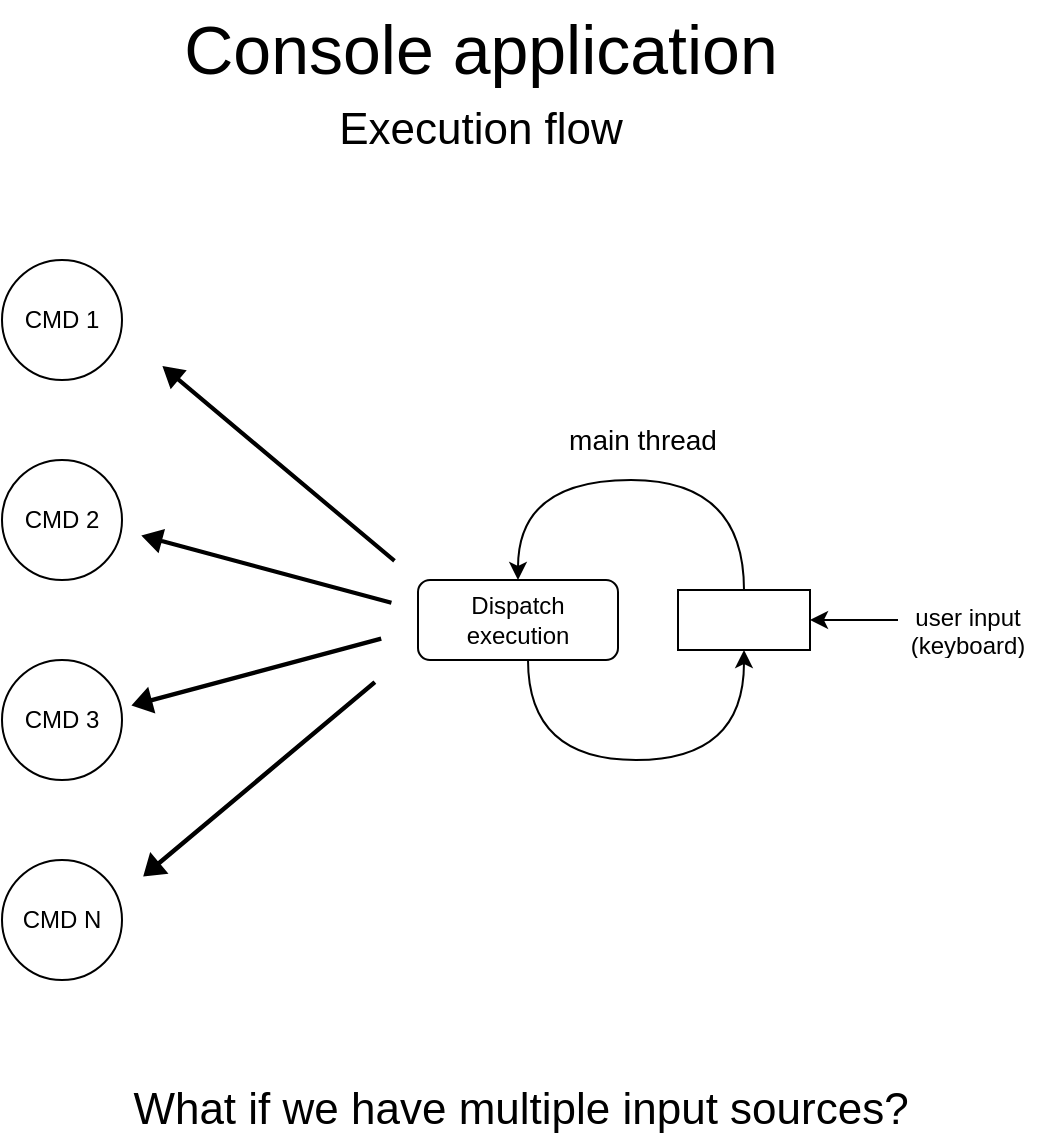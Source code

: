<mxfile version="15.4.0" type="device" pages="5"><diagram id="HijMBXe2SEDGCOGJBsxt" name="Page-1"><mxGraphModel dx="1131" dy="698" grid="1" gridSize="10" guides="1" tooltips="1" connect="1" arrows="1" fold="1" page="1" pageScale="1" pageWidth="827" pageHeight="1169" math="0" shadow="0"><root><mxCell id="0"/><mxCell id="1" parent="0"/><mxCell id="WlJqgIw52gGzORoSXzGC-9" value="Console application" style="text;html=1;align=center;verticalAlign=middle;resizable=0;points=[];autosize=1;strokeColor=none;fillColor=none;fontSize=34;" parent="1" vertex="1"><mxGeometry x="259" y="30" width="310" height="50" as="geometry"/></mxCell><mxCell id="WlJqgIw52gGzORoSXzGC-24" value="" style="group" parent="1" vertex="1" connectable="0"><mxGeometry x="175" y="160" width="518" height="360" as="geometry"/></mxCell><mxCell id="WlJqgIw52gGzORoSXzGC-1" value="" style="rounded=0;whiteSpace=wrap;html=1;" parent="WlJqgIw52gGzORoSXzGC-24" vertex="1"><mxGeometry x="338" y="165" width="66" height="30" as="geometry"/></mxCell><mxCell id="WlJqgIw52gGzORoSXzGC-3" value="" style="edgeStyle=orthogonalEdgeStyle;rounded=0;orthogonalLoop=1;jettySize=auto;html=1;" parent="WlJqgIw52gGzORoSXzGC-24" source="WlJqgIw52gGzORoSXzGC-2" target="WlJqgIw52gGzORoSXzGC-1" edge="1"><mxGeometry relative="1" as="geometry"/></mxCell><mxCell id="WlJqgIw52gGzORoSXzGC-2" value="user input&#10;(keyboard)" style="text;strokeColor=none;fillColor=none;align=center;verticalAlign=top;spacingLeft=4;spacingRight=4;overflow=hidden;points=[[0,0.5],[1,0.5]];portConstraint=eastwest;rotatable=0;" parent="WlJqgIw52gGzORoSXzGC-24" vertex="1"><mxGeometry x="448" y="165" width="70" height="30" as="geometry"/></mxCell><mxCell id="WlJqgIw52gGzORoSXzGC-5" value="CMD 1" style="ellipse;whiteSpace=wrap;html=1;aspect=fixed;" parent="WlJqgIw52gGzORoSXzGC-24" vertex="1"><mxGeometry width="60" height="60" as="geometry"/></mxCell><mxCell id="WlJqgIw52gGzORoSXzGC-6" value="CMD 2" style="ellipse;whiteSpace=wrap;html=1;aspect=fixed;" parent="WlJqgIw52gGzORoSXzGC-24" vertex="1"><mxGeometry y="100" width="60" height="60" as="geometry"/></mxCell><mxCell id="WlJqgIw52gGzORoSXzGC-7" value="CMD 3" style="ellipse;whiteSpace=wrap;html=1;aspect=fixed;" parent="WlJqgIw52gGzORoSXzGC-24" vertex="1"><mxGeometry y="200" width="60" height="60" as="geometry"/></mxCell><mxCell id="WlJqgIw52gGzORoSXzGC-8" value="CMD N" style="ellipse;whiteSpace=wrap;html=1;aspect=fixed;" parent="WlJqgIw52gGzORoSXzGC-24" vertex="1"><mxGeometry y="300" width="60" height="60" as="geometry"/></mxCell><mxCell id="WlJqgIw52gGzORoSXzGC-11" value="Dispatch&lt;br&gt;execution" style="rounded=1;whiteSpace=wrap;html=1;fontSize=12;align=center;" parent="WlJqgIw52gGzORoSXzGC-24" vertex="1"><mxGeometry x="208" y="160" width="100" height="40" as="geometry"/></mxCell><mxCell id="WlJqgIw52gGzORoSXzGC-12" value="" style="html=1;shadow=0;dashed=0;align=center;verticalAlign=middle;shape=mxgraph.arrows2.arrow;dy=0.9;dx=9.14;notch=0;fontSize=12;rotation=-140;labelBackgroundColor=#000000;labelBorderColor=#000000;fillColor=#000000;" parent="WlJqgIw52gGzORoSXzGC-24" vertex="1"><mxGeometry x="63.41" y="96.53" width="150" height="10.75" as="geometry"/></mxCell><mxCell id="WlJqgIw52gGzORoSXzGC-13" value="" style="html=1;shadow=0;dashed=0;align=center;verticalAlign=middle;shape=mxgraph.arrows2.arrow;dy=0.9;dx=9.14;notch=0;fontSize=12;rotation=-165;labelBackgroundColor=#000000;labelBorderColor=#000000;fillColor=#000000;" parent="WlJqgIw52gGzORoSXzGC-24" vertex="1"><mxGeometry x="68.41" y="149.25" width="128" height="10.75" as="geometry"/></mxCell><mxCell id="WlJqgIw52gGzORoSXzGC-14" value="" style="html=1;shadow=0;dashed=0;align=center;verticalAlign=middle;shape=mxgraph.arrows2.arrow;dy=0.9;dx=9.14;notch=0;fontSize=12;rotation=-195;labelBackgroundColor=#000000;labelBorderColor=#000000;fillColor=#000000;" parent="WlJqgIw52gGzORoSXzGC-24" vertex="1"><mxGeometry x="63.41" y="200" width="127.9" height="12" as="geometry"/></mxCell><mxCell id="WlJqgIw52gGzORoSXzGC-15" value="" style="html=1;shadow=0;dashed=0;align=center;verticalAlign=middle;shape=mxgraph.arrows2.arrow;dy=0.9;dx=9.14;notch=0;fontSize=12;rotation=-220;labelBackgroundColor=#000000;labelBorderColor=#000000;fillColor=#000000;" parent="WlJqgIw52gGzORoSXzGC-24" vertex="1"><mxGeometry x="53.76" y="253.34" width="149.79" height="12.33" as="geometry"/></mxCell><mxCell id="WlJqgIw52gGzORoSXzGC-20" value="" style="curved=1;endArrow=classic;html=1;rounded=0;fontSize=12;edgeStyle=orthogonalEdgeStyle;" parent="WlJqgIw52gGzORoSXzGC-24" source="WlJqgIw52gGzORoSXzGC-1" edge="1"><mxGeometry width="50" height="50" relative="1" as="geometry"><mxPoint x="399" y="150" as="sourcePoint"/><mxPoint x="258" y="160" as="targetPoint"/><Array as="points"><mxPoint x="371" y="110"/><mxPoint x="258" y="110"/></Array></mxGeometry></mxCell><mxCell id="WlJqgIw52gGzORoSXzGC-21" value="" style="curved=1;endArrow=none;html=1;rounded=0;fontSize=12;edgeStyle=orthogonalEdgeStyle;startArrow=classic;startFill=1;endFill=0;" parent="WlJqgIw52gGzORoSXzGC-24" source="WlJqgIw52gGzORoSXzGC-1" edge="1"><mxGeometry width="50" height="50" relative="1" as="geometry"><mxPoint x="378" y="210" as="sourcePoint"/><mxPoint x="263" y="200" as="targetPoint"/><Array as="points"><mxPoint x="371" y="250"/><mxPoint x="263" y="250"/></Array></mxGeometry></mxCell><mxCell id="uQwPReaPyt8CypmfSgK5-1" value="main thread" style="text;html=1;align=center;verticalAlign=middle;resizable=0;points=[];autosize=1;strokeColor=none;fillColor=none;fontSize=14;" parent="WlJqgIw52gGzORoSXzGC-24" vertex="1"><mxGeometry x="275" y="80" width="90" height="20" as="geometry"/></mxCell><mxCell id="WlJqgIw52gGzORoSXzGC-25" value="Execution flow" style="text;html=1;align=center;verticalAlign=middle;resizable=0;points=[];autosize=1;strokeColor=none;fillColor=none;fontSize=22;" parent="1" vertex="1"><mxGeometry x="334" y="80" width="160" height="30" as="geometry"/></mxCell><mxCell id="NReZL6l4YBDyTg1vlhsr-1" value="What if we have multiple input sources?" style="text;html=1;align=center;verticalAlign=middle;resizable=0;points=[];autosize=1;strokeColor=none;fillColor=none;fontSize=22;" parent="1" vertex="1"><mxGeometry x="234" y="570" width="400" height="30" as="geometry"/></mxCell></root></mxGraphModel></diagram><diagram name="Page-2" id="eSIfwpKlQwMV2dGSHLc8"><mxGraphModel dx="961" dy="593" grid="1" gridSize="10" guides="1" tooltips="1" connect="1" arrows="1" fold="1" page="1" pageScale="1" pageWidth="827" pageHeight="1169" math="0" shadow="0"><root><mxCell id="qh1AdsUMR4T8THy3lVRX-0"/><mxCell id="qh1AdsUMR4T8THy3lVRX-1" parent="qh1AdsUMR4T8THy3lVRX-0"/><mxCell id="qh1AdsUMR4T8THy3lVRX-2" value="GUI application" style="text;html=1;align=center;verticalAlign=middle;resizable=0;points=[];autosize=1;strokeColor=none;fillColor=none;fontSize=34;" parent="qh1AdsUMR4T8THy3lVRX-1" vertex="1"><mxGeometry x="289" y="30" width="250" height="50" as="geometry"/></mxCell><mxCell id="qh1AdsUMR4T8THy3lVRX-18" value="Execution model" style="text;html=1;align=center;verticalAlign=middle;resizable=0;points=[];autosize=1;strokeColor=none;fillColor=none;fontSize=22;" parent="qh1AdsUMR4T8THy3lVRX-1" vertex="1"><mxGeometry x="324" y="80" width="180" height="30" as="geometry"/></mxCell><mxCell id="qh1AdsUMR4T8THy3lVRX-7" value="Event&lt;br&gt;Handler&lt;br&gt;1" style="ellipse;whiteSpace=wrap;html=1;aspect=fixed;" parent="qh1AdsUMR4T8THy3lVRX-1" vertex="1"><mxGeometry x="70" y="160" width="60" height="60" as="geometry"/></mxCell><mxCell id="qh1AdsUMR4T8THy3lVRX-8" value="Event&lt;br&gt;Handler&lt;br&gt;2" style="ellipse;whiteSpace=wrap;html=1;aspect=fixed;" parent="qh1AdsUMR4T8THy3lVRX-1" vertex="1"><mxGeometry x="70" y="260" width="60" height="60" as="geometry"/></mxCell><mxCell id="qh1AdsUMR4T8THy3lVRX-9" value="Event&lt;br&gt;Handler&lt;br&gt;3" style="ellipse;whiteSpace=wrap;html=1;aspect=fixed;" parent="qh1AdsUMR4T8THy3lVRX-1" vertex="1"><mxGeometry x="70" y="360" width="60" height="60" as="geometry"/></mxCell><mxCell id="qh1AdsUMR4T8THy3lVRX-10" value="Event&lt;br&gt;Handler&lt;br&gt;N" style="ellipse;whiteSpace=wrap;html=1;aspect=fixed;" parent="qh1AdsUMR4T8THy3lVRX-1" vertex="1"><mxGeometry x="70" y="460" width="60" height="60" as="geometry"/></mxCell><mxCell id="qh1AdsUMR4T8THy3lVRX-4" value="" style="rounded=0;whiteSpace=wrap;html=1;" parent="qh1AdsUMR4T8THy3lVRX-1" vertex="1"><mxGeometry x="414.24" y="328.47" width="205.76" height="30" as="geometry"/></mxCell><mxCell id="qh1AdsUMR4T8THy3lVRX-5" value="" style="edgeStyle=orthogonalEdgeStyle;rounded=0;orthogonalLoop=1;jettySize=auto;html=1;entryX=0.5;entryY=0;entryDx=0;entryDy=0;" parent="qh1AdsUMR4T8THy3lVRX-1" target="WhoQ0mJjb53HtFkzHxqR-6" edge="1"><mxGeometry x="175" y="160" as="geometry"><mxPoint x="670" y="240" as="sourcePoint"/><mxPoint x="490" y="280" as="targetPoint"/></mxGeometry></mxCell><mxCell id="qh1AdsUMR4T8THy3lVRX-11" value="Dispatch&lt;br&gt;execution" style="rounded=1;whiteSpace=wrap;html=1;fontSize=12;align=center;" parent="qh1AdsUMR4T8THy3lVRX-1" vertex="1"><mxGeometry x="284.24" y="323.47" width="100" height="40" as="geometry"/></mxCell><mxCell id="qh1AdsUMR4T8THy3lVRX-12" value="" style="html=1;shadow=0;dashed=0;align=center;verticalAlign=middle;shape=mxgraph.arrows2.arrow;dy=0.9;dx=9.14;notch=0;fontSize=12;rotation=-140;labelBackgroundColor=#000000;labelBorderColor=#000000;fillColor=#000000;" parent="qh1AdsUMR4T8THy3lVRX-1" vertex="1"><mxGeometry x="139.65" y="260" width="150" height="10.75" as="geometry"/></mxCell><mxCell id="qh1AdsUMR4T8THy3lVRX-13" value="" style="html=1;shadow=0;dashed=0;align=center;verticalAlign=middle;shape=mxgraph.arrows2.arrow;dy=0.9;dx=9.14;notch=0;fontSize=12;rotation=-165;labelBackgroundColor=#000000;labelBorderColor=#000000;fillColor=#000000;" parent="qh1AdsUMR4T8THy3lVRX-1" vertex="1"><mxGeometry x="144.65" y="312.72" width="128" height="10.75" as="geometry"/></mxCell><mxCell id="qh1AdsUMR4T8THy3lVRX-14" value="" style="html=1;shadow=0;dashed=0;align=center;verticalAlign=middle;shape=mxgraph.arrows2.arrow;dy=0.9;dx=9.14;notch=0;fontSize=12;rotation=-195;labelBackgroundColor=#000000;labelBorderColor=#000000;fillColor=#000000;" parent="qh1AdsUMR4T8THy3lVRX-1" vertex="1"><mxGeometry x="139.65" y="363.47" width="127.9" height="12" as="geometry"/></mxCell><mxCell id="qh1AdsUMR4T8THy3lVRX-15" value="" style="html=1;shadow=0;dashed=0;align=center;verticalAlign=middle;shape=mxgraph.arrows2.arrow;dy=0.9;dx=9.14;notch=0;fontSize=12;rotation=-220;labelBackgroundColor=#000000;labelBorderColor=#000000;fillColor=#000000;" parent="qh1AdsUMR4T8THy3lVRX-1" vertex="1"><mxGeometry x="130" y="416.81" width="149.79" height="12.33" as="geometry"/></mxCell><mxCell id="qh1AdsUMR4T8THy3lVRX-16" value="" style="curved=1;endArrow=classic;html=1;rounded=0;fontSize=12;edgeStyle=orthogonalEdgeStyle;" parent="qh1AdsUMR4T8THy3lVRX-1" source="qh1AdsUMR4T8THy3lVRX-4" edge="1"><mxGeometry x="175" y="160" width="50" height="50" as="geometry"><mxPoint x="475.24" y="313.47" as="sourcePoint"/><mxPoint x="334.24" y="323.47" as="targetPoint"/><Array as="points"><mxPoint x="430" y="273"/><mxPoint x="334" y="273"/></Array></mxGeometry></mxCell><mxCell id="qh1AdsUMR4T8THy3lVRX-17" value="" style="curved=1;endArrow=none;html=1;rounded=0;fontSize=12;edgeStyle=orthogonalEdgeStyle;startArrow=classic;startFill=1;endFill=0;" parent="qh1AdsUMR4T8THy3lVRX-1" source="qh1AdsUMR4T8THy3lVRX-4" edge="1"><mxGeometry x="175" y="160" width="50" height="50" as="geometry"><mxPoint x="454.24" y="373.47" as="sourcePoint"/><mxPoint x="339.24" y="363.47" as="targetPoint"/><Array as="points"><mxPoint x="430" y="413"/><mxPoint x="339" y="413"/></Array></mxGeometry></mxCell><mxCell id="qh1AdsUMR4T8THy3lVRX-21" value="main thread" style="text;html=1;align=center;verticalAlign=middle;resizable=0;points=[];autosize=1;strokeColor=none;fillColor=none;fontSize=14;" parent="qh1AdsUMR4T8THy3lVRX-1" vertex="1"><mxGeometry x="350" y="250.75" width="90" height="20" as="geometry"/></mxCell><mxCell id="WhoQ0mJjb53HtFkzHxqR-0" value="" style="rounded=0;whiteSpace=wrap;html=1;fontSize=14;" parent="qh1AdsUMR4T8THy3lVRX-1" vertex="1"><mxGeometry x="414.24" y="328.47" width="25.76" height="30" as="geometry"/></mxCell><mxCell id="WhoQ0mJjb53HtFkzHxqR-1" value="" style="rounded=0;whiteSpace=wrap;html=1;fontSize=14;" parent="qh1AdsUMR4T8THy3lVRX-1" vertex="1"><mxGeometry x="440" y="328.47" width="25.76" height="30" as="geometry"/></mxCell><mxCell id="WhoQ0mJjb53HtFkzHxqR-2" value="" style="rounded=0;whiteSpace=wrap;html=1;fontSize=14;" parent="qh1AdsUMR4T8THy3lVRX-1" vertex="1"><mxGeometry x="465.76" y="328.47" width="25.76" height="30" as="geometry"/></mxCell><mxCell id="WhoQ0mJjb53HtFkzHxqR-3" value="" style="rounded=0;whiteSpace=wrap;html=1;fontSize=14;" parent="qh1AdsUMR4T8THy3lVRX-1" vertex="1"><mxGeometry x="491.52" y="328.47" width="25.76" height="30" as="geometry"/></mxCell><mxCell id="WhoQ0mJjb53HtFkzHxqR-4" value="" style="rounded=0;whiteSpace=wrap;html=1;fontSize=14;" parent="qh1AdsUMR4T8THy3lVRX-1" vertex="1"><mxGeometry x="517.28" y="328.47" width="25.76" height="30" as="geometry"/></mxCell><mxCell id="WhoQ0mJjb53HtFkzHxqR-5" value="" style="rounded=0;whiteSpace=wrap;html=1;fontSize=14;" parent="qh1AdsUMR4T8THy3lVRX-1" vertex="1"><mxGeometry x="543.04" y="328.47" width="25.76" height="30" as="geometry"/></mxCell><mxCell id="WhoQ0mJjb53HtFkzHxqR-6" value="" style="rounded=0;whiteSpace=wrap;html=1;fontSize=14;" parent="qh1AdsUMR4T8THy3lVRX-1" vertex="1"><mxGeometry x="594.24" y="328.47" width="25.76" height="30" as="geometry"/></mxCell><mxCell id="WhoQ0mJjb53HtFkzHxqR-7" value="..." style="rounded=0;whiteSpace=wrap;html=1;fontSize=14;" parent="qh1AdsUMR4T8THy3lVRX-1" vertex="1"><mxGeometry x="568.48" y="328.47" width="25.76" height="30" as="geometry"/></mxCell><mxCell id="WhoQ0mJjb53HtFkzHxqR-9" value="user input&#10; &amp;&#10;system events" style="text;strokeColor=none;fillColor=none;align=center;verticalAlign=middle;spacingLeft=4;spacingRight=4;overflow=hidden;points=[[0,0.5],[1,0.5]];portConstraint=eastwest;rotatable=0;" parent="qh1AdsUMR4T8THy3lVRX-1" vertex="1"><mxGeometry x="690" y="240" width="90" height="190" as="geometry"/></mxCell><mxCell id="WhoQ0mJjb53HtFkzHxqR-11" value="" style="edgeStyle=orthogonalEdgeStyle;rounded=0;orthogonalLoop=1;jettySize=auto;html=1;" parent="qh1AdsUMR4T8THy3lVRX-1" target="WhoQ0mJjb53HtFkzHxqR-6" edge="1"><mxGeometry x="185" y="170" as="geometry"><mxPoint x="670" y="280" as="sourcePoint"/><mxPoint x="617.12" y="338.47" as="targetPoint"/><Array as="points"><mxPoint x="670" y="280"/><mxPoint x="640" y="280"/><mxPoint x="640" y="340"/></Array></mxGeometry></mxCell><mxCell id="WhoQ0mJjb53HtFkzHxqR-12" value="" style="edgeStyle=orthogonalEdgeStyle;rounded=0;orthogonalLoop=1;jettySize=auto;html=1;" parent="qh1AdsUMR4T8THy3lVRX-1" target="WhoQ0mJjb53HtFkzHxqR-6" edge="1"><mxGeometry x="195" y="180" as="geometry"><mxPoint x="670" y="344" as="sourcePoint"/><mxPoint x="630" y="353.0" as="targetPoint"/><Array as="points"><mxPoint x="670" y="344"/></Array></mxGeometry></mxCell><mxCell id="WhoQ0mJjb53HtFkzHxqR-13" value="" style="edgeStyle=orthogonalEdgeStyle;rounded=0;orthogonalLoop=1;jettySize=auto;html=1;" parent="qh1AdsUMR4T8THy3lVRX-1" target="WhoQ0mJjb53HtFkzHxqR-6" edge="1"><mxGeometry x="205" y="190" as="geometry"><mxPoint x="670" y="370" as="sourcePoint"/><mxPoint x="630" y="349.99" as="targetPoint"/><Array as="points"><mxPoint x="640" y="370"/><mxPoint x="640" y="350"/></Array></mxGeometry></mxCell><mxCell id="WhoQ0mJjb53HtFkzHxqR-14" value="" style="edgeStyle=orthogonalEdgeStyle;rounded=0;orthogonalLoop=1;jettySize=auto;html=1;" parent="qh1AdsUMR4T8THy3lVRX-1" target="WhoQ0mJjb53HtFkzHxqR-6" edge="1"><mxGeometry x="215" y="200" as="geometry"><mxPoint x="670" y="400" as="sourcePoint"/><mxPoint x="630" y="360" as="targetPoint"/><Array as="points"><mxPoint x="607" y="400"/></Array></mxGeometry></mxCell></root></mxGraphModel></diagram><diagram id="swhsQ6ubPDCmzVJd_QZu" name="Page-3"><mxGraphModel dx="961" dy="593" grid="1" gridSize="10" guides="1" tooltips="1" connect="1" arrows="1" fold="1" page="1" pageScale="1" pageWidth="827" pageHeight="1169" math="0" shadow="0"><root><mxCell id="AhuFwGvzzwF0LLKrCYuI-0"/><mxCell id="AhuFwGvzzwF0LLKrCYuI-1" parent="AhuFwGvzzwF0LLKrCYuI-0"/><mxCell id="Fbe3ifW5NlJmjywD98xM-0" value="«abstract»&lt;br&gt;&lt;b&gt;View&lt;/b&gt;" style="html=1;" vertex="1" parent="AhuFwGvzzwF0LLKrCYuI-1"><mxGeometry x="351" y="170" width="110" height="50" as="geometry"/></mxCell><mxCell id="Fbe3ifW5NlJmjywD98xM-1" value="«abstract»&lt;br&gt;&lt;b&gt;ViewGroup&lt;/b&gt;" style="html=1;" vertex="1" parent="AhuFwGvzzwF0LLKrCYuI-1"><mxGeometry x="221" y="280" width="110" height="50" as="geometry"/></mxCell><mxCell id="Fbe3ifW5NlJmjywD98xM-2" value="" style="endArrow=block;endSize=16;endFill=0;html=1;rounded=0;edgeStyle=orthogonalEdgeStyle;exitX=0.5;exitY=0;exitDx=0;exitDy=0;" edge="1" parent="AhuFwGvzzwF0LLKrCYuI-1" source="Fbe3ifW5NlJmjywD98xM-1" target="Fbe3ifW5NlJmjywD98xM-0"><mxGeometry width="160" relative="1" as="geometry"><mxPoint x="331" y="290" as="sourcePoint"/><mxPoint x="491" y="290" as="targetPoint"/></mxGeometry></mxCell><mxCell id="Fbe3ifW5NlJmjywD98xM-3" value="&lt;b&gt;TextView&lt;/b&gt;" style="html=1;" vertex="1" parent="AhuFwGvzzwF0LLKrCYuI-1"><mxGeometry x="491" y="280" width="110" height="50" as="geometry"/></mxCell><mxCell id="Fbe3ifW5NlJmjywD98xM-5" value="" style="endArrow=block;endSize=16;endFill=0;html=1;rounded=0;edgeStyle=orthogonalEdgeStyle;exitX=0.5;exitY=0;exitDx=0;exitDy=0;" edge="1" parent="AhuFwGvzzwF0LLKrCYuI-1" source="Fbe3ifW5NlJmjywD98xM-3" target="Fbe3ifW5NlJmjywD98xM-0"><mxGeometry width="160" relative="1" as="geometry"><mxPoint x="286" y="290.0" as="sourcePoint"/><mxPoint x="416.034" y="230.0" as="targetPoint"/></mxGeometry></mxCell><mxCell id="Fbe3ifW5NlJmjywD98xM-6" value="" style="endArrow=block;endSize=16;endFill=0;html=1;rounded=0;edgeStyle=orthogonalEdgeStyle;exitX=0.5;exitY=0;exitDx=0;exitDy=0;" edge="1" parent="AhuFwGvzzwF0LLKrCYuI-1" target="Fbe3ifW5NlJmjywD98xM-0"><mxGeometry width="160" relative="1" as="geometry"><mxPoint x="696" y="280" as="sourcePoint"/><mxPoint x="416.034" y="230.0" as="targetPoint"/><Array as="points"><mxPoint x="696" y="250"/><mxPoint x="406" y="250"/></Array></mxGeometry></mxCell><mxCell id="Fbe3ifW5NlJmjywD98xM-7" value="&lt;b&gt;Button&lt;/b&gt;" style="html=1;" vertex="1" parent="AhuFwGvzzwF0LLKrCYuI-1"><mxGeometry x="491" y="380" width="110" height="50" as="geometry"/></mxCell><mxCell id="Fbe3ifW5NlJmjywD98xM-8" value="" style="endArrow=block;endSize=16;endFill=0;html=1;rounded=0;edgeStyle=orthogonalEdgeStyle;" edge="1" parent="AhuFwGvzzwF0LLKrCYuI-1" source="Fbe3ifW5NlJmjywD98xM-17" target="Fbe3ifW5NlJmjywD98xM-1"><mxGeometry width="160" relative="1" as="geometry"><mxPoint x="275.66" y="390" as="sourcePoint"/><mxPoint x="275.66" y="330" as="targetPoint"/></mxGeometry></mxCell><mxCell id="Fbe3ifW5NlJmjywD98xM-13" value="1" style="endArrow=open;html=1;endSize=12;startArrow=diamondThin;startSize=14;startFill=0;edgeStyle=orthogonalEdgeStyle;align=left;verticalAlign=bottom;rounded=0;exitX=0;exitY=0.5;exitDx=0;exitDy=0;entryX=0;entryY=0.5;entryDx=0;entryDy=0;" edge="1" parent="AhuFwGvzzwF0LLKrCYuI-1" source="Fbe3ifW5NlJmjywD98xM-1" target="Fbe3ifW5NlJmjywD98xM-0"><mxGeometry x="-0.812" y="-5" relative="1" as="geometry"><mxPoint x="281" y="440" as="sourcePoint"/><mxPoint x="441" y="440" as="targetPoint"/><Array as="points"><mxPoint x="181" y="305"/><mxPoint x="181" y="195"/></Array><mxPoint as="offset"/></mxGeometry></mxCell><mxCell id="Fbe3ifW5NlJmjywD98xM-14" value="*" style="edgeLabel;html=1;align=center;verticalAlign=middle;resizable=0;points=[];fontSize=15;" vertex="1" connectable="0" parent="Fbe3ifW5NlJmjywD98xM-13"><mxGeometry x="0.827" relative="1" as="geometry"><mxPoint x="8" y="-15" as="offset"/></mxGeometry></mxCell><mxCell id="Fbe3ifW5NlJmjywD98xM-15" value="" style="endArrow=block;endSize=16;endFill=0;html=1;rounded=0;edgeStyle=orthogonalEdgeStyle;" edge="1" parent="AhuFwGvzzwF0LLKrCYuI-1" source="Fbe3ifW5NlJmjywD98xM-7" target="Fbe3ifW5NlJmjywD98xM-3"><mxGeometry width="160" relative="1" as="geometry"><mxPoint x="556" y="290" as="sourcePoint"/><mxPoint x="416" y="230" as="targetPoint"/></mxGeometry></mxCell><mxCell id="Fbe3ifW5NlJmjywD98xM-16" value="&lt;b&gt;Constraint&lt;br&gt;Layout&lt;br&gt;&lt;/b&gt;" style="html=1;" vertex="1" parent="AhuFwGvzzwF0LLKrCYuI-1"><mxGeometry x="131" y="510" width="110" height="50" as="geometry"/></mxCell><mxCell id="Fbe3ifW5NlJmjywD98xM-17" value="&lt;b&gt;...&lt;br&gt;&lt;/b&gt;" style="html=1;" vertex="1" parent="AhuFwGvzzwF0LLKrCYuI-1"><mxGeometry x="171" y="400" width="110" height="50" as="geometry"/></mxCell><mxCell id="Fbe3ifW5NlJmjywD98xM-18" value="" style="endArrow=block;endSize=16;endFill=0;html=1;rounded=0;edgeStyle=orthogonalEdgeStyle;exitX=0.5;exitY=0;exitDx=0;exitDy=0;" edge="1" parent="AhuFwGvzzwF0LLKrCYuI-1" source="Fbe3ifW5NlJmjywD98xM-16" target="Fbe3ifW5NlJmjywD98xM-17"><mxGeometry width="160" relative="1" as="geometry"><mxPoint x="171.004" y="520.0" as="sourcePoint"/><mxPoint x="221.004" y="450.0" as="targetPoint"/></mxGeometry></mxCell></root></mxGraphModel></diagram><diagram id="f-tT5mRKqF3EOLstu7uZ" name="Page-5"><mxGraphModel dx="961" dy="593" grid="1" gridSize="10" guides="1" tooltips="1" connect="1" arrows="1" fold="1" page="1" pageScale="1" pageWidth="827" pageHeight="1169" math="0" shadow="0"><root><mxCell id="N27WitIDvGbf6XEgmTc6-0"/><mxCell id="N27WitIDvGbf6XEgmTc6-1" parent="N27WitIDvGbf6XEgmTc6-0"/><mxCell id="N27WitIDvGbf6XEgmTc6-16" value="" style="edgeStyle=orthogonalEdgeStyle;rounded=0;orthogonalLoop=1;jettySize=auto;html=1;fontSize=14;" parent="N27WitIDvGbf6XEgmTc6-1" source="N27WitIDvGbf6XEgmTc6-2" target="N27WitIDvGbf6XEgmTc6-15" edge="1"><mxGeometry relative="1" as="geometry"/></mxCell><mxCell id="N27WitIDvGbf6XEgmTc6-2" value="Activity" style="ellipse;whiteSpace=wrap;html=1;aspect=fixed;fontSize=14;align=center;verticalAlign=middle;" parent="N27WitIDvGbf6XEgmTc6-1" vertex="1"><mxGeometry x="300" y="80" width="80" height="80" as="geometry"/></mxCell><mxCell id="N27WitIDvGbf6XEgmTc6-5" value="Android windowing subsystem" style="rounded=0;whiteSpace=wrap;html=1;fontSize=14;align=center;verticalAlign=middle;" parent="N27WitIDvGbf6XEgmTc6-1" vertex="1"><mxGeometry x="80" y="50" width="110" height="60" as="geometry"/></mxCell><mxCell id="N27WitIDvGbf6XEgmTc6-7" value="" style="endArrow=classic;html=1;rounded=0;fontSize=14;edgeStyle=orthogonalEdgeStyle;" parent="N27WitIDvGbf6XEgmTc6-1" source="N27WitIDvGbf6XEgmTc6-5" target="N27WitIDvGbf6XEgmTc6-2" edge="1"><mxGeometry width="50" height="50" relative="1" as="geometry"><mxPoint x="390" y="420" as="sourcePoint"/><mxPoint x="440" y="370" as="targetPoint"/></mxGeometry></mxCell><mxCell id="N27WitIDvGbf6XEgmTc6-18" value="" style="edgeStyle=orthogonalEdgeStyle;rounded=0;orthogonalLoop=1;jettySize=auto;html=1;fontSize=14;" parent="N27WitIDvGbf6XEgmTc6-1" source="N27WitIDvGbf6XEgmTc6-15" target="N27WitIDvGbf6XEgmTc6-17" edge="1"><mxGeometry relative="1" as="geometry"/></mxCell><mxCell id="N27WitIDvGbf6XEgmTc6-21" value="" style="edgeStyle=orthogonalEdgeStyle;rounded=0;orthogonalLoop=1;jettySize=auto;html=1;fontSize=14;entryX=0;entryY=0.5;entryDx=0;entryDy=0;" parent="N27WitIDvGbf6XEgmTc6-1" source="N27WitIDvGbf6XEgmTc6-15" target="N27WitIDvGbf6XEgmTc6-20" edge="1"><mxGeometry relative="1" as="geometry"/></mxCell><mxCell id="N27WitIDvGbf6XEgmTc6-15" value="Constraint&lt;br&gt;Layout" style="ellipse;whiteSpace=wrap;html=1;aspect=fixed;fontSize=14;align=center;verticalAlign=middle;" parent="N27WitIDvGbf6XEgmTc6-1" vertex="1"><mxGeometry x="460" y="80" width="80" height="80" as="geometry"/></mxCell><mxCell id="N27WitIDvGbf6XEgmTc6-17" value="Button" style="ellipse;whiteSpace=wrap;html=1;aspect=fixed;fontSize=14;align=center;verticalAlign=middle;" parent="N27WitIDvGbf6XEgmTc6-1" vertex="1"><mxGeometry x="600" y="80" width="80" height="80" as="geometry"/></mxCell><mxCell id="N27WitIDvGbf6XEgmTc6-20" value="TextEdit" style="ellipse;whiteSpace=wrap;html=1;aspect=fixed;fontSize=14;align=center;verticalAlign=middle;" parent="N27WitIDvGbf6XEgmTc6-1" vertex="1"><mxGeometry x="540" y="200" width="80" height="80" as="geometry"/></mxCell><mxCell id="N27WitIDvGbf6XEgmTc6-22" value="" style="edgeStyle=orthogonalEdgeStyle;rounded=0;orthogonalLoop=1;jettySize=auto;html=1;fontSize=14;exitX=0.5;exitY=1;exitDx=0;exitDy=0;" parent="N27WitIDvGbf6XEgmTc6-1" source="N27WitIDvGbf6XEgmTc6-23" target="N27WitIDvGbf6XEgmTc6-26" edge="1"><mxGeometry relative="1" as="geometry"/></mxCell><mxCell id="N27WitIDvGbf6XEgmTc6-23" value="Activity" style="ellipse;whiteSpace=wrap;html=1;aspect=fixed;fontSize=14;align=center;verticalAlign=middle;" parent="N27WitIDvGbf6XEgmTc6-1" vertex="1"><mxGeometry x="95" y="280" width="80" height="80" as="geometry"/></mxCell><mxCell id="N27WitIDvGbf6XEgmTc6-24" value="" style="edgeStyle=orthogonalEdgeStyle;rounded=0;orthogonalLoop=1;jettySize=auto;html=1;fontSize=14;" parent="N27WitIDvGbf6XEgmTc6-1" source="N27WitIDvGbf6XEgmTc6-26" target="N27WitIDvGbf6XEgmTc6-27" edge="1"><mxGeometry relative="1" as="geometry"/></mxCell><mxCell id="N27WitIDvGbf6XEgmTc6-25" value="" style="edgeStyle=orthogonalEdgeStyle;rounded=0;orthogonalLoop=1;jettySize=auto;html=1;fontSize=14;" parent="N27WitIDvGbf6XEgmTc6-1" source="N27WitIDvGbf6XEgmTc6-26" target="N27WitIDvGbf6XEgmTc6-28" edge="1"><mxGeometry relative="1" as="geometry"/></mxCell><mxCell id="N27WitIDvGbf6XEgmTc6-26" value="Constraint&lt;br&gt;Layout" style="ellipse;whiteSpace=wrap;html=1;aspect=fixed;fontSize=14;align=center;verticalAlign=middle;" parent="N27WitIDvGbf6XEgmTc6-1" vertex="1"><mxGeometry x="95" y="420" width="80" height="80" as="geometry"/></mxCell><mxCell id="N27WitIDvGbf6XEgmTc6-27" value="Button" style="ellipse;whiteSpace=wrap;html=1;aspect=fixed;fontSize=14;align=center;verticalAlign=middle;" parent="N27WitIDvGbf6XEgmTc6-1" vertex="1"><mxGeometry x="270" y="420" width="80" height="80" as="geometry"/></mxCell><mxCell id="N27WitIDvGbf6XEgmTc6-28" value="TextEdit" style="ellipse;whiteSpace=wrap;html=1;aspect=fixed;fontSize=14;align=center;verticalAlign=middle;" parent="N27WitIDvGbf6XEgmTc6-1" vertex="1"><mxGeometry x="95" y="545" width="80" height="80" as="geometry"/></mxCell></root></mxGraphModel></diagram><diagram id="ffXP5a9gp4o7YmeEiaPn" name="Page-6"><mxGraphModel dx="761" dy="593" grid="1" gridSize="10" guides="1" tooltips="1" connect="1" arrows="1" fold="1" page="1" pageScale="1" pageWidth="827" pageHeight="1169" math="0" shadow="0"><root><mxCell id="6E__at5Wmv2JWMN6edbW-0"/><mxCell id="6E__at5Wmv2JWMN6edbW-1" parent="6E__at5Wmv2JWMN6edbW-0"/><mxCell id="6E__at5Wmv2JWMN6edbW-8" value="MainActivity" style="ellipse;whiteSpace=wrap;html=1;aspect=fixed;fontSize=15;" vertex="1" parent="6E__at5Wmv2JWMN6edbW-1"><mxGeometry x="105" y="40" width="170" height="170" as="geometry"/></mxCell><mxCell id="6E__at5Wmv2JWMN6edbW-4" style="edgeStyle=none;rounded=0;orthogonalLoop=1;jettySize=auto;html=1;exitX=1;exitY=0.5;exitDx=0;exitDy=0;fontSize=15;" edge="1" parent="6E__at5Wmv2JWMN6edbW-1" source="6E__at5Wmv2JWMN6edbW-2" target="6E__at5Wmv2JWMN6edbW-3"><mxGeometry relative="1" as="geometry"/></mxCell><mxCell id="6E__at5Wmv2JWMN6edbW-2" value="fetchButton" style="rounded=0;whiteSpace=wrap;html=1;fontSize=15;" vertex="1" parent="6E__at5Wmv2JWMN6edbW-1"><mxGeometry x="140" y="150" width="100" height="40" as="geometry"/></mxCell><mxCell id="6E__at5Wmv2JWMN6edbW-3" value="Lazy&amp;lt;Button&amp;gt;" style="ellipse;whiteSpace=wrap;html=1;aspect=fixed;fontSize=15;" vertex="1" parent="6E__at5Wmv2JWMN6edbW-1"><mxGeometry x="374" y="130" width="130" height="130" as="geometry"/></mxCell><mxCell id="6E__at5Wmv2JWMN6edbW-7" style="edgeStyle=none;rounded=0;orthogonalLoop=1;jettySize=auto;html=1;fontSize=15;" edge="1" parent="6E__at5Wmv2JWMN6edbW-1" source="6E__at5Wmv2JWMN6edbW-5" target="6E__at5Wmv2JWMN6edbW-6"><mxGeometry relative="1" as="geometry"/></mxCell><mxCell id="6E__at5Wmv2JWMN6edbW-5" value="" style="rounded=0;whiteSpace=wrap;html=1;fontSize=15;" vertex="1" parent="6E__at5Wmv2JWMN6edbW-1"><mxGeometry x="404" y="220" width="70" height="20" as="geometry"/></mxCell><mxCell id="6E__at5Wmv2JWMN6edbW-6" value="" style="ellipse;whiteSpace=wrap;html=1;aspect=fixed;fontSize=15;" vertex="1" parent="6E__at5Wmv2JWMN6edbW-1"><mxGeometry x="540" y="300" width="80" height="80" as="geometry"/></mxCell></root></mxGraphModel></diagram></mxfile>